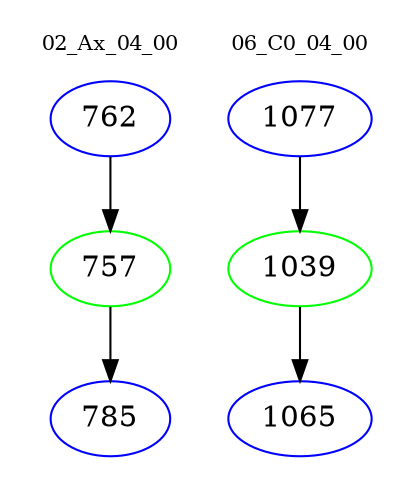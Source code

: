 digraph{
subgraph cluster_0 {
color = white
label = "02_Ax_04_00";
fontsize=10;
T0_762 [label="762", color="blue"]
T0_762 -> T0_757 [color="black"]
T0_757 [label="757", color="green"]
T0_757 -> T0_785 [color="black"]
T0_785 [label="785", color="blue"]
}
subgraph cluster_1 {
color = white
label = "06_C0_04_00";
fontsize=10;
T1_1077 [label="1077", color="blue"]
T1_1077 -> T1_1039 [color="black"]
T1_1039 [label="1039", color="green"]
T1_1039 -> T1_1065 [color="black"]
T1_1065 [label="1065", color="blue"]
}
}
